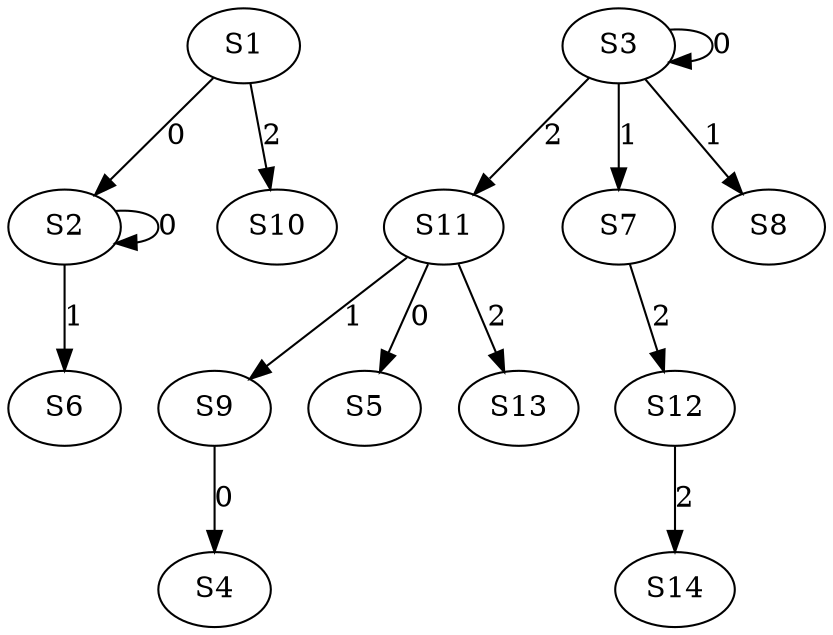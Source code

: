 strict digraph {
	S2 -> S2 [ label = 0 ];
	S3 -> S3 [ label = 0 ];
	S9 -> S4 [ label = 0 ];
	S11 -> S5 [ label = 0 ];
	S2 -> S6 [ label = 1 ];
	S3 -> S7 [ label = 1 ];
	S3 -> S8 [ label = 1 ];
	S11 -> S9 [ label = 1 ];
	S1 -> S10 [ label = 2 ];
	S3 -> S11 [ label = 2 ];
	S7 -> S12 [ label = 2 ];
	S11 -> S13 [ label = 2 ];
	S12 -> S14 [ label = 2 ];
	S1 -> S2 [ label = 0 ];
}